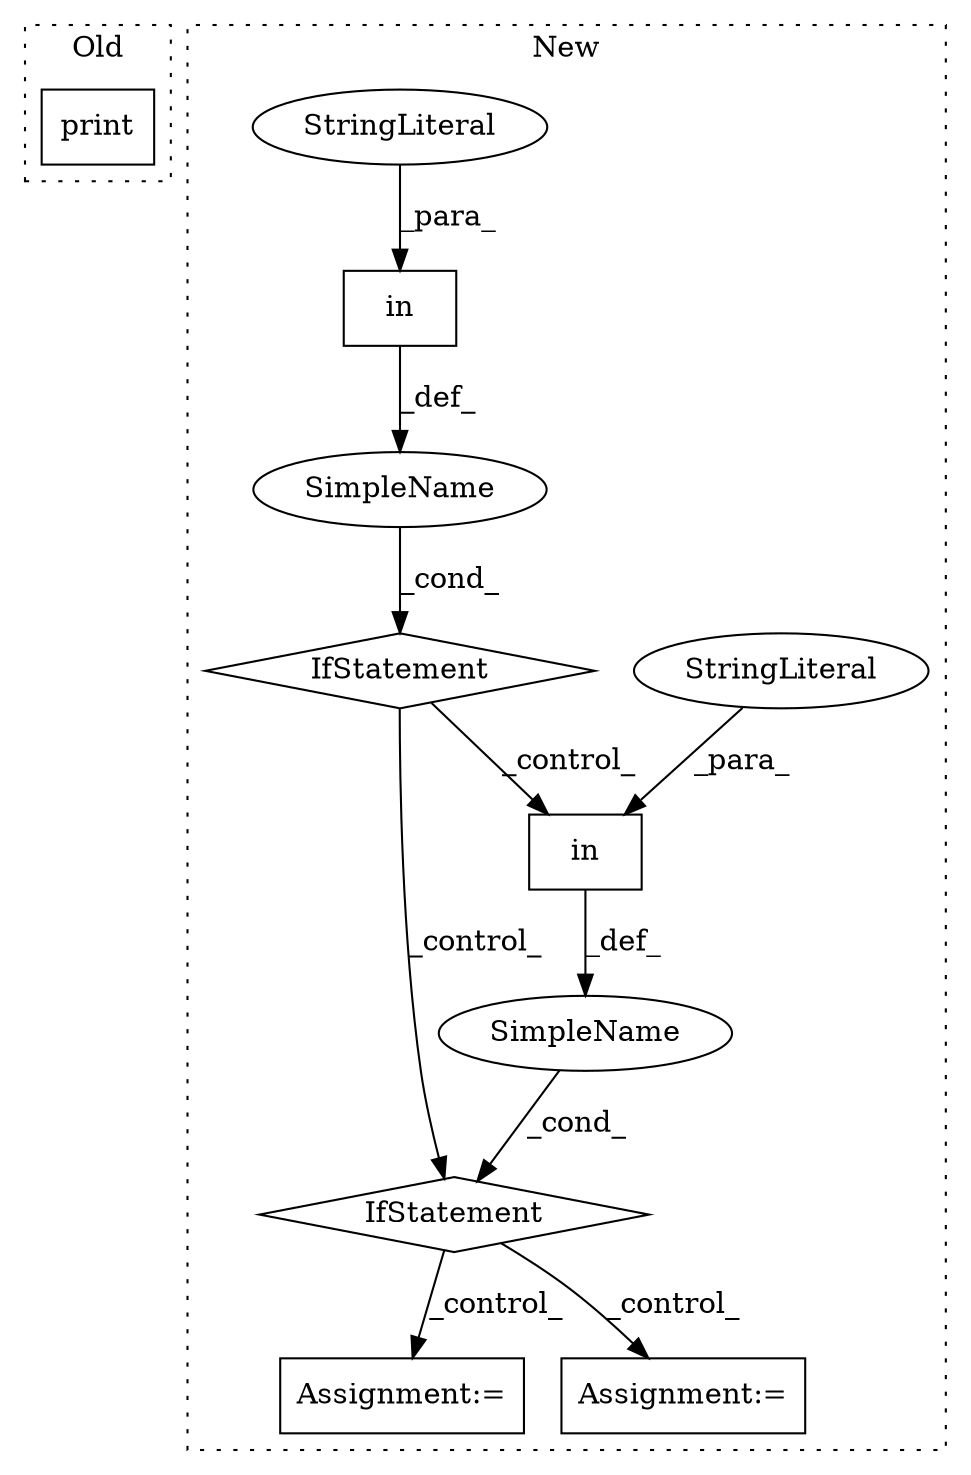 digraph G {
subgraph cluster0 {
1 [label="print" a="32" s="3871,3919" l="6,1" shape="box"];
label = "Old";
style="dotted";
}
subgraph cluster1 {
2 [label="in" a="105" s="4690" l="11" shape="box"];
3 [label="IfStatement" a="25" s="4664,4701" l="26,2" shape="diamond"];
4 [label="Assignment:=" a="7" s="4748" l="1" shape="box"];
5 [label="SimpleName" a="42" s="" l="" shape="ellipse"];
6 [label="Assignment:=" a="7" s="4883" l="1" shape="box"];
7 [label="SimpleName" a="42" s="" l="" shape="ellipse"];
8 [label="IfStatement" a="25" s="4593,4638" l="24,2" shape="diamond"];
9 [label="StringLiteral" a="45" s="4690" l="3" shape="ellipse"];
10 [label="in" a="105" s="4617" l="21" shape="box"];
11 [label="StringLiteral" a="45" s="4617" l="13" shape="ellipse"];
label = "New";
style="dotted";
}
2 -> 5 [label="_def_"];
3 -> 6 [label="_control_"];
3 -> 4 [label="_control_"];
5 -> 3 [label="_cond_"];
7 -> 8 [label="_cond_"];
8 -> 2 [label="_control_"];
8 -> 3 [label="_control_"];
9 -> 2 [label="_para_"];
10 -> 7 [label="_def_"];
11 -> 10 [label="_para_"];
}